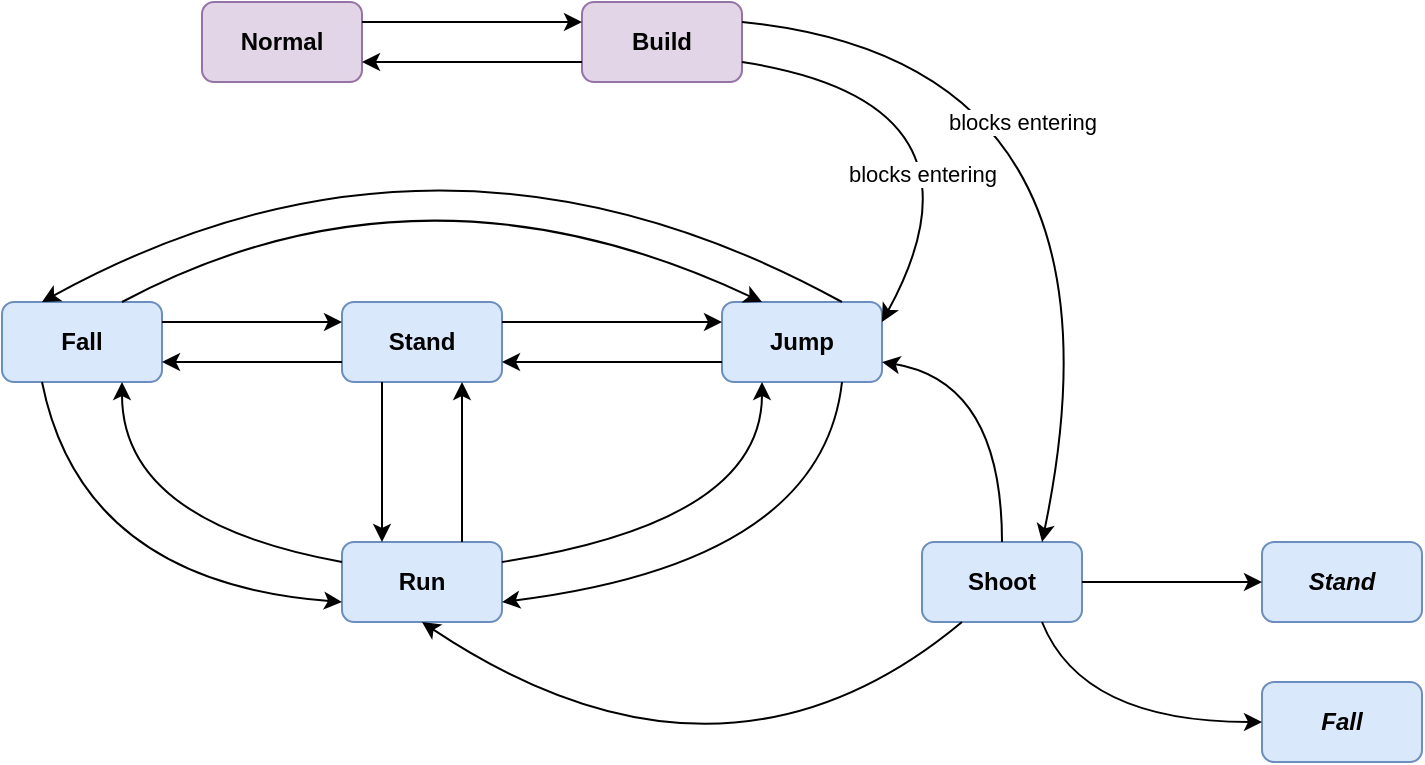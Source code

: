 <mxfile version="21.2.8" type="device">
  <diagram name="Page-1" id="5MRyM1B4O86g6Z81Auo5">
    <mxGraphModel dx="1850" dy="599" grid="1" gridSize="10" guides="1" tooltips="1" connect="1" arrows="1" fold="1" page="1" pageScale="1" pageWidth="850" pageHeight="1100" math="0" shadow="0">
      <root>
        <mxCell id="0" />
        <mxCell id="1" parent="0" />
        <mxCell id="WNrJK8pR0wpa6qFyWCyq-1" value="&lt;b&gt;Stand&lt;/b&gt;" style="rounded=1;whiteSpace=wrap;html=1;fillColor=#dae8fc;strokeColor=#6c8ebf;" vertex="1" parent="1">
          <mxGeometry x="-60" y="590" width="80" height="40" as="geometry" />
        </mxCell>
        <mxCell id="WNrJK8pR0wpa6qFyWCyq-2" value="&lt;b&gt;Jump&lt;/b&gt;" style="rounded=1;whiteSpace=wrap;html=1;fillColor=#dae8fc;strokeColor=#6c8ebf;" vertex="1" parent="1">
          <mxGeometry x="130" y="590" width="80" height="40" as="geometry" />
        </mxCell>
        <mxCell id="WNrJK8pR0wpa6qFyWCyq-4" value="" style="endArrow=classic;html=1;exitX=1;exitY=0.25;exitDx=0;exitDy=0;entryX=0;entryY=0.25;entryDx=0;entryDy=0;curved=1;" edge="1" parent="1" source="WNrJK8pR0wpa6qFyWCyq-1" target="WNrJK8pR0wpa6qFyWCyq-2">
          <mxGeometry width="50" height="50" relative="1" as="geometry">
            <mxPoint x="30" y="400" as="sourcePoint" />
            <mxPoint x="80" y="350" as="targetPoint" />
          </mxGeometry>
        </mxCell>
        <mxCell id="WNrJK8pR0wpa6qFyWCyq-6" value="&lt;b&gt;Run&lt;/b&gt;" style="rounded=1;whiteSpace=wrap;html=1;fillColor=#dae8fc;strokeColor=#6c8ebf;" vertex="1" parent="1">
          <mxGeometry x="-60" y="710" width="80" height="40" as="geometry" />
        </mxCell>
        <mxCell id="WNrJK8pR0wpa6qFyWCyq-7" value="&lt;b&gt;Fall&lt;/b&gt;" style="rounded=1;whiteSpace=wrap;html=1;fillColor=#dae8fc;strokeColor=#6c8ebf;" vertex="1" parent="1">
          <mxGeometry x="-230" y="590" width="80" height="40" as="geometry" />
        </mxCell>
        <mxCell id="WNrJK8pR0wpa6qFyWCyq-8" value="" style="endArrow=classic;html=1;exitX=0.25;exitY=1;exitDx=0;exitDy=0;entryX=0.25;entryY=0;entryDx=0;entryDy=0;curved=1;" edge="1" parent="1" source="WNrJK8pR0wpa6qFyWCyq-1" target="WNrJK8pR0wpa6qFyWCyq-6">
          <mxGeometry width="50" height="50" relative="1" as="geometry">
            <mxPoint x="30" y="620" as="sourcePoint" />
            <mxPoint x="140" y="620" as="targetPoint" />
          </mxGeometry>
        </mxCell>
        <mxCell id="WNrJK8pR0wpa6qFyWCyq-9" value="" style="endArrow=classic;html=1;exitX=0.75;exitY=1;exitDx=0;exitDy=0;entryX=1;entryY=0.75;entryDx=0;entryDy=0;curved=1;" edge="1" parent="1" source="WNrJK8pR0wpa6qFyWCyq-2" target="WNrJK8pR0wpa6qFyWCyq-6">
          <mxGeometry width="50" height="50" relative="1" as="geometry">
            <mxPoint x="30" y="620" as="sourcePoint" />
            <mxPoint x="140" y="620" as="targetPoint" />
            <Array as="points">
              <mxPoint x="180" y="720" />
            </Array>
          </mxGeometry>
        </mxCell>
        <mxCell id="WNrJK8pR0wpa6qFyWCyq-10" value="" style="endArrow=classic;html=1;exitX=0;exitY=0.75;exitDx=0;exitDy=0;entryX=1;entryY=0.75;entryDx=0;entryDy=0;curved=1;" edge="1" parent="1" source="WNrJK8pR0wpa6qFyWCyq-1" target="WNrJK8pR0wpa6qFyWCyq-7">
          <mxGeometry width="50" height="50" relative="1" as="geometry">
            <mxPoint x="-10" y="640" as="sourcePoint" />
            <mxPoint x="-10" y="720" as="targetPoint" />
          </mxGeometry>
        </mxCell>
        <mxCell id="WNrJK8pR0wpa6qFyWCyq-11" value="" style="endArrow=classic;html=1;exitX=0;exitY=0.25;exitDx=0;exitDy=0;entryX=0.75;entryY=1;entryDx=0;entryDy=0;curved=1;" edge="1" parent="1" source="WNrJK8pR0wpa6qFyWCyq-6" target="WNrJK8pR0wpa6qFyWCyq-7">
          <mxGeometry width="50" height="50" relative="1" as="geometry">
            <mxPoint x="-50" y="620" as="sourcePoint" />
            <mxPoint x="-140" y="620" as="targetPoint" />
            <Array as="points">
              <mxPoint x="-170" y="700" />
            </Array>
          </mxGeometry>
        </mxCell>
        <mxCell id="WNrJK8pR0wpa6qFyWCyq-12" value="" style="endArrow=classic;html=1;exitX=0.75;exitY=0;exitDx=0;exitDy=0;entryX=0.25;entryY=0;entryDx=0;entryDy=0;curved=1;" edge="1" parent="1" source="WNrJK8pR0wpa6qFyWCyq-2" target="WNrJK8pR0wpa6qFyWCyq-7">
          <mxGeometry width="50" height="50" relative="1" as="geometry">
            <mxPoint x="-50" y="740" as="sourcePoint" />
            <mxPoint x="-140" y="640" as="targetPoint" />
            <Array as="points">
              <mxPoint x="-10" y="480" />
            </Array>
          </mxGeometry>
        </mxCell>
        <mxCell id="WNrJK8pR0wpa6qFyWCyq-13" value="" style="endArrow=classic;html=1;exitX=0;exitY=0.75;exitDx=0;exitDy=0;entryX=1;entryY=0.75;entryDx=0;entryDy=0;curved=1;" edge="1" parent="1" source="WNrJK8pR0wpa6qFyWCyq-2" target="WNrJK8pR0wpa6qFyWCyq-1">
          <mxGeometry width="50" height="50" relative="1" as="geometry">
            <mxPoint x="30" y="610" as="sourcePoint" />
            <mxPoint x="140" y="610" as="targetPoint" />
          </mxGeometry>
        </mxCell>
        <mxCell id="WNrJK8pR0wpa6qFyWCyq-14" value="" style="endArrow=classic;html=1;exitX=0.75;exitY=0;exitDx=0;exitDy=0;entryX=0.75;entryY=1;entryDx=0;entryDy=0;curved=1;" edge="1" parent="1" source="WNrJK8pR0wpa6qFyWCyq-6" target="WNrJK8pR0wpa6qFyWCyq-1">
          <mxGeometry width="50" height="50" relative="1" as="geometry">
            <mxPoint x="140" y="630" as="sourcePoint" />
            <mxPoint x="30" y="630" as="targetPoint" />
          </mxGeometry>
        </mxCell>
        <mxCell id="WNrJK8pR0wpa6qFyWCyq-16" value="" style="endArrow=classic;html=1;exitX=0.25;exitY=1;exitDx=0;exitDy=0;entryX=0;entryY=0.75;entryDx=0;entryDy=0;curved=1;" edge="1" parent="1" source="WNrJK8pR0wpa6qFyWCyq-7" target="WNrJK8pR0wpa6qFyWCyq-6">
          <mxGeometry width="50" height="50" relative="1" as="geometry">
            <mxPoint x="-50" y="740" as="sourcePoint" />
            <mxPoint x="-180" y="640" as="targetPoint" />
            <Array as="points">
              <mxPoint x="-190" y="730" />
            </Array>
          </mxGeometry>
        </mxCell>
        <mxCell id="WNrJK8pR0wpa6qFyWCyq-17" value="" style="endArrow=classic;html=1;exitX=1;exitY=0.25;exitDx=0;exitDy=0;entryX=0.25;entryY=1;entryDx=0;entryDy=0;curved=1;" edge="1" parent="1" source="WNrJK8pR0wpa6qFyWCyq-6" target="WNrJK8pR0wpa6qFyWCyq-2">
          <mxGeometry width="50" height="50" relative="1" as="geometry">
            <mxPoint x="180" y="640" as="sourcePoint" />
            <mxPoint x="30" y="730" as="targetPoint" />
            <Array as="points">
              <mxPoint x="150" y="700" />
            </Array>
          </mxGeometry>
        </mxCell>
        <mxCell id="WNrJK8pR0wpa6qFyWCyq-18" value="" style="endArrow=classic;html=1;exitX=1;exitY=0.25;exitDx=0;exitDy=0;curved=1;entryX=0;entryY=0.25;entryDx=0;entryDy=0;" edge="1" parent="1" source="WNrJK8pR0wpa6qFyWCyq-7" target="WNrJK8pR0wpa6qFyWCyq-1">
          <mxGeometry width="50" height="50" relative="1" as="geometry">
            <mxPoint x="-50" y="610" as="sourcePoint" />
            <mxPoint x="-80" y="590" as="targetPoint" />
          </mxGeometry>
        </mxCell>
        <mxCell id="WNrJK8pR0wpa6qFyWCyq-19" value="" style="endArrow=classic;html=1;exitX=0.75;exitY=0;exitDx=0;exitDy=0;entryX=0.25;entryY=0;entryDx=0;entryDy=0;curved=1;" edge="1" parent="1" source="WNrJK8pR0wpa6qFyWCyq-7" target="WNrJK8pR0wpa6qFyWCyq-2">
          <mxGeometry width="50" height="50" relative="1" as="geometry">
            <mxPoint x="180" y="600" as="sourcePoint" />
            <mxPoint x="-200" y="600" as="targetPoint" />
            <Array as="points">
              <mxPoint x="-20" y="510" />
            </Array>
          </mxGeometry>
        </mxCell>
        <mxCell id="WNrJK8pR0wpa6qFyWCyq-20" value="&lt;b&gt;Shoot&lt;/b&gt;" style="rounded=1;whiteSpace=wrap;html=1;fillColor=#dae8fc;strokeColor=#6c8ebf;" vertex="1" parent="1">
          <mxGeometry x="230" y="710" width="80" height="40" as="geometry" />
        </mxCell>
        <mxCell id="WNrJK8pR0wpa6qFyWCyq-22" value="&lt;b&gt;Build&lt;/b&gt;" style="rounded=1;whiteSpace=wrap;html=1;fillColor=#e1d5e7;strokeColor=#9673a6;" vertex="1" parent="1">
          <mxGeometry x="60" y="440" width="80" height="40" as="geometry" />
        </mxCell>
        <mxCell id="WNrJK8pR0wpa6qFyWCyq-23" value="&lt;b&gt;Normal&lt;/b&gt;" style="rounded=1;whiteSpace=wrap;html=1;fillColor=#e1d5e7;strokeColor=#9673a6;" vertex="1" parent="1">
          <mxGeometry x="-130" y="440" width="80" height="40" as="geometry" />
        </mxCell>
        <mxCell id="WNrJK8pR0wpa6qFyWCyq-26" value="" style="endArrow=classic;html=1;exitX=0;exitY=0.75;exitDx=0;exitDy=0;entryX=1;entryY=0.75;entryDx=0;entryDy=0;curved=1;" edge="1" parent="1" source="WNrJK8pR0wpa6qFyWCyq-22" target="WNrJK8pR0wpa6qFyWCyq-23">
          <mxGeometry width="50" height="50" relative="1" as="geometry">
            <mxPoint x="30" y="470" as="sourcePoint" />
            <mxPoint x="140" y="470" as="targetPoint" />
            <Array as="points" />
          </mxGeometry>
        </mxCell>
        <mxCell id="WNrJK8pR0wpa6qFyWCyq-29" value="" style="endArrow=classic;html=1;exitX=1;exitY=0.75;exitDx=0;exitDy=0;curved=1;entryX=1;entryY=0.25;entryDx=0;entryDy=0;" edge="1" parent="1" source="WNrJK8pR0wpa6qFyWCyq-22" target="WNrJK8pR0wpa6qFyWCyq-2">
          <mxGeometry width="50" height="50" relative="1" as="geometry">
            <mxPoint x="30" y="480" as="sourcePoint" />
            <mxPoint x="270" y="610" as="targetPoint" />
            <Array as="points">
              <mxPoint x="270" y="490" />
            </Array>
          </mxGeometry>
        </mxCell>
        <mxCell id="WNrJK8pR0wpa6qFyWCyq-30" value="blocks entering" style="edgeLabel;html=1;align=center;verticalAlign=middle;resizable=0;points=[];" vertex="1" connectable="0" parent="WNrJK8pR0wpa6qFyWCyq-29">
          <mxGeometry x="-0.47" y="-39" relative="1" as="geometry">
            <mxPoint x="28" y="7" as="offset" />
          </mxGeometry>
        </mxCell>
        <mxCell id="WNrJK8pR0wpa6qFyWCyq-34" value="" style="endArrow=classic;html=1;exitX=0.5;exitY=0;exitDx=0;exitDy=0;entryX=1;entryY=0.75;entryDx=0;entryDy=0;curved=1;" edge="1" parent="1" source="WNrJK8pR0wpa6qFyWCyq-20" target="WNrJK8pR0wpa6qFyWCyq-2">
          <mxGeometry width="50" height="50" relative="1" as="geometry">
            <mxPoint x="140" y="630" as="sourcePoint" />
            <mxPoint x="30" y="630" as="targetPoint" />
            <Array as="points">
              <mxPoint x="270" y="630" />
            </Array>
          </mxGeometry>
        </mxCell>
        <mxCell id="WNrJK8pR0wpa6qFyWCyq-35" value="" style="endArrow=classic;html=1;exitX=0.25;exitY=1;exitDx=0;exitDy=0;entryX=0.5;entryY=1;entryDx=0;entryDy=0;curved=1;" edge="1" parent="1" source="WNrJK8pR0wpa6qFyWCyq-20" target="WNrJK8pR0wpa6qFyWCyq-6">
          <mxGeometry width="50" height="50" relative="1" as="geometry">
            <mxPoint x="280" y="720" as="sourcePoint" />
            <mxPoint x="220" y="640" as="targetPoint" />
            <Array as="points">
              <mxPoint x="130" y="850" />
            </Array>
          </mxGeometry>
        </mxCell>
        <mxCell id="WNrJK8pR0wpa6qFyWCyq-36" value="&lt;b&gt;&lt;i&gt;Stand&lt;/i&gt;&lt;/b&gt;" style="rounded=1;whiteSpace=wrap;html=1;fillColor=#dae8fc;strokeColor=#6c8ebf;" vertex="1" parent="1">
          <mxGeometry x="400" y="710" width="80" height="40" as="geometry" />
        </mxCell>
        <mxCell id="WNrJK8pR0wpa6qFyWCyq-38" value="" style="endArrow=classic;html=1;exitX=1;exitY=0.5;exitDx=0;exitDy=0;entryX=0;entryY=0.5;entryDx=0;entryDy=0;curved=1;" edge="1" parent="1" source="WNrJK8pR0wpa6qFyWCyq-20" target="WNrJK8pR0wpa6qFyWCyq-36">
          <mxGeometry width="50" height="50" relative="1" as="geometry">
            <mxPoint x="30" y="610" as="sourcePoint" />
            <mxPoint x="140" y="610" as="targetPoint" />
          </mxGeometry>
        </mxCell>
        <mxCell id="WNrJK8pR0wpa6qFyWCyq-39" value="" style="endArrow=classic;html=1;exitX=1;exitY=0.25;exitDx=0;exitDy=0;entryX=0;entryY=0.25;entryDx=0;entryDy=0;curved=1;" edge="1" parent="1" source="WNrJK8pR0wpa6qFyWCyq-23" target="WNrJK8pR0wpa6qFyWCyq-22">
          <mxGeometry width="50" height="50" relative="1" as="geometry">
            <mxPoint x="140" y="480" as="sourcePoint" />
            <mxPoint x="-140" y="480" as="targetPoint" />
            <Array as="points" />
          </mxGeometry>
        </mxCell>
        <mxCell id="WNrJK8pR0wpa6qFyWCyq-40" value="" style="endArrow=classic;html=1;exitX=1;exitY=0.25;exitDx=0;exitDy=0;curved=1;entryX=0.75;entryY=0;entryDx=0;entryDy=0;" edge="1" parent="1" source="WNrJK8pR0wpa6qFyWCyq-22" target="WNrJK8pR0wpa6qFyWCyq-20">
          <mxGeometry width="50" height="50" relative="1" as="geometry">
            <mxPoint x="150" y="480" as="sourcePoint" />
            <mxPoint x="220" y="610" as="targetPoint" />
            <Array as="points">
              <mxPoint x="340" y="470" />
            </Array>
          </mxGeometry>
        </mxCell>
        <mxCell id="WNrJK8pR0wpa6qFyWCyq-41" value="blocks entering" style="edgeLabel;html=1;align=center;verticalAlign=middle;resizable=0;points=[];" vertex="1" connectable="0" parent="WNrJK8pR0wpa6qFyWCyq-40">
          <mxGeometry x="-0.47" y="-39" relative="1" as="geometry">
            <mxPoint x="26" y="-1" as="offset" />
          </mxGeometry>
        </mxCell>
        <mxCell id="WNrJK8pR0wpa6qFyWCyq-42" value="&lt;b&gt;&lt;i&gt;Fall&lt;/i&gt;&lt;/b&gt;" style="rounded=1;whiteSpace=wrap;html=1;fillColor=#dae8fc;strokeColor=#6c8ebf;" vertex="1" parent="1">
          <mxGeometry x="400" y="780" width="80" height="40" as="geometry" />
        </mxCell>
        <mxCell id="WNrJK8pR0wpa6qFyWCyq-43" value="" style="endArrow=classic;html=1;exitX=0.75;exitY=1;exitDx=0;exitDy=0;entryX=0;entryY=0.5;entryDx=0;entryDy=0;curved=1;" edge="1" parent="1" source="WNrJK8pR0wpa6qFyWCyq-20" target="WNrJK8pR0wpa6qFyWCyq-42">
          <mxGeometry width="50" height="50" relative="1" as="geometry">
            <mxPoint x="320" y="740" as="sourcePoint" />
            <mxPoint x="410" y="740" as="targetPoint" />
            <Array as="points">
              <mxPoint x="310" y="800" />
            </Array>
          </mxGeometry>
        </mxCell>
      </root>
    </mxGraphModel>
  </diagram>
</mxfile>
